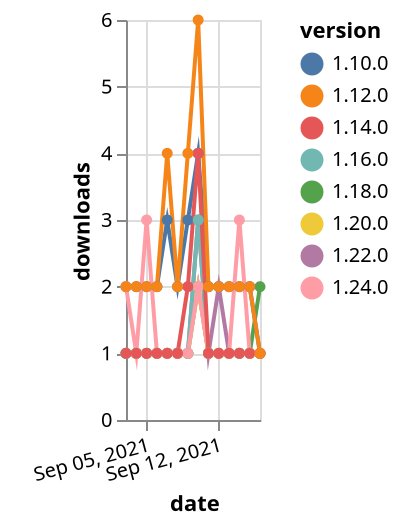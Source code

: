 {"$schema": "https://vega.github.io/schema/vega-lite/v5.json", "description": "A simple bar chart with embedded data.", "data": {"values": [{"date": "2021-09-03", "total": 207, "delta": 1, "version": "1.18.0"}, {"date": "2021-09-04", "total": 208, "delta": 1, "version": "1.18.0"}, {"date": "2021-09-05", "total": 209, "delta": 1, "version": "1.18.0"}, {"date": "2021-09-06", "total": 210, "delta": 1, "version": "1.18.0"}, {"date": "2021-09-07", "total": 211, "delta": 1, "version": "1.18.0"}, {"date": "2021-09-08", "total": 212, "delta": 1, "version": "1.18.0"}, {"date": "2021-09-09", "total": 213, "delta": 1, "version": "1.18.0"}, {"date": "2021-09-10", "total": 215, "delta": 2, "version": "1.18.0"}, {"date": "2021-09-11", "total": 216, "delta": 1, "version": "1.18.0"}, {"date": "2021-09-12", "total": 217, "delta": 1, "version": "1.18.0"}, {"date": "2021-09-13", "total": 218, "delta": 1, "version": "1.18.0"}, {"date": "2021-09-14", "total": 219, "delta": 1, "version": "1.18.0"}, {"date": "2021-09-15", "total": 220, "delta": 1, "version": "1.18.0"}, {"date": "2021-09-16", "total": 222, "delta": 2, "version": "1.18.0"}, {"date": "2021-09-03", "total": 202, "delta": 1, "version": "1.22.0"}, {"date": "2021-09-04", "total": 203, "delta": 1, "version": "1.22.0"}, {"date": "2021-09-05", "total": 204, "delta": 1, "version": "1.22.0"}, {"date": "2021-09-06", "total": 205, "delta": 1, "version": "1.22.0"}, {"date": "2021-09-07", "total": 206, "delta": 1, "version": "1.22.0"}, {"date": "2021-09-08", "total": 207, "delta": 1, "version": "1.22.0"}, {"date": "2021-09-09", "total": 208, "delta": 1, "version": "1.22.0"}, {"date": "2021-09-10", "total": 211, "delta": 3, "version": "1.22.0"}, {"date": "2021-09-11", "total": 212, "delta": 1, "version": "1.22.0"}, {"date": "2021-09-12", "total": 214, "delta": 2, "version": "1.22.0"}, {"date": "2021-09-13", "total": 215, "delta": 1, "version": "1.22.0"}, {"date": "2021-09-14", "total": 216, "delta": 1, "version": "1.22.0"}, {"date": "2021-09-15", "total": 217, "delta": 1, "version": "1.22.0"}, {"date": "2021-09-16", "total": 218, "delta": 1, "version": "1.22.0"}, {"date": "2021-09-03", "total": 2372, "delta": 2, "version": "1.10.0"}, {"date": "2021-09-04", "total": 2374, "delta": 2, "version": "1.10.0"}, {"date": "2021-09-05", "total": 2376, "delta": 2, "version": "1.10.0"}, {"date": "2021-09-06", "total": 2378, "delta": 2, "version": "1.10.0"}, {"date": "2021-09-07", "total": 2381, "delta": 3, "version": "1.10.0"}, {"date": "2021-09-08", "total": 2383, "delta": 2, "version": "1.10.0"}, {"date": "2021-09-09", "total": 2386, "delta": 3, "version": "1.10.0"}, {"date": "2021-09-10", "total": 2390, "delta": 4, "version": "1.10.0"}, {"date": "2021-09-11", "total": 2392, "delta": 2, "version": "1.10.0"}, {"date": "2021-09-12", "total": 2394, "delta": 2, "version": "1.10.0"}, {"date": "2021-09-13", "total": 2396, "delta": 2, "version": "1.10.0"}, {"date": "2021-09-14", "total": 2398, "delta": 2, "version": "1.10.0"}, {"date": "2021-09-15", "total": 2400, "delta": 2, "version": "1.10.0"}, {"date": "2021-09-16", "total": 2401, "delta": 1, "version": "1.10.0"}, {"date": "2021-09-03", "total": 174, "delta": 1, "version": "1.20.0"}, {"date": "2021-09-04", "total": 175, "delta": 1, "version": "1.20.0"}, {"date": "2021-09-05", "total": 176, "delta": 1, "version": "1.20.0"}, {"date": "2021-09-06", "total": 177, "delta": 1, "version": "1.20.0"}, {"date": "2021-09-07", "total": 178, "delta": 1, "version": "1.20.0"}, {"date": "2021-09-08", "total": 179, "delta": 1, "version": "1.20.0"}, {"date": "2021-09-09", "total": 180, "delta": 1, "version": "1.20.0"}, {"date": "2021-09-10", "total": 182, "delta": 2, "version": "1.20.0"}, {"date": "2021-09-11", "total": 183, "delta": 1, "version": "1.20.0"}, {"date": "2021-09-12", "total": 184, "delta": 1, "version": "1.20.0"}, {"date": "2021-09-13", "total": 185, "delta": 1, "version": "1.20.0"}, {"date": "2021-09-14", "total": 186, "delta": 1, "version": "1.20.0"}, {"date": "2021-09-15", "total": 187, "delta": 1, "version": "1.20.0"}, {"date": "2021-09-16", "total": 188, "delta": 1, "version": "1.20.0"}, {"date": "2021-09-03", "total": 206, "delta": 1, "version": "1.16.0"}, {"date": "2021-09-04", "total": 207, "delta": 1, "version": "1.16.0"}, {"date": "2021-09-05", "total": 208, "delta": 1, "version": "1.16.0"}, {"date": "2021-09-06", "total": 209, "delta": 1, "version": "1.16.0"}, {"date": "2021-09-07", "total": 210, "delta": 1, "version": "1.16.0"}, {"date": "2021-09-08", "total": 211, "delta": 1, "version": "1.16.0"}, {"date": "2021-09-09", "total": 212, "delta": 1, "version": "1.16.0"}, {"date": "2021-09-10", "total": 215, "delta": 3, "version": "1.16.0"}, {"date": "2021-09-11", "total": 216, "delta": 1, "version": "1.16.0"}, {"date": "2021-09-12", "total": 217, "delta": 1, "version": "1.16.0"}, {"date": "2021-09-13", "total": 218, "delta": 1, "version": "1.16.0"}, {"date": "2021-09-14", "total": 219, "delta": 1, "version": "1.16.0"}, {"date": "2021-09-15", "total": 220, "delta": 1, "version": "1.16.0"}, {"date": "2021-09-16", "total": 221, "delta": 1, "version": "1.16.0"}, {"date": "2021-09-03", "total": 119, "delta": 2, "version": "1.24.0"}, {"date": "2021-09-04", "total": 120, "delta": 1, "version": "1.24.0"}, {"date": "2021-09-05", "total": 123, "delta": 3, "version": "1.24.0"}, {"date": "2021-09-06", "total": 124, "delta": 1, "version": "1.24.0"}, {"date": "2021-09-07", "total": 125, "delta": 1, "version": "1.24.0"}, {"date": "2021-09-08", "total": 126, "delta": 1, "version": "1.24.0"}, {"date": "2021-09-09", "total": 127, "delta": 1, "version": "1.24.0"}, {"date": "2021-09-10", "total": 129, "delta": 2, "version": "1.24.0"}, {"date": "2021-09-11", "total": 130, "delta": 1, "version": "1.24.0"}, {"date": "2021-09-12", "total": 131, "delta": 1, "version": "1.24.0"}, {"date": "2021-09-13", "total": 132, "delta": 1, "version": "1.24.0"}, {"date": "2021-09-14", "total": 135, "delta": 3, "version": "1.24.0"}, {"date": "2021-09-15", "total": 136, "delta": 1, "version": "1.24.0"}, {"date": "2021-09-16", "total": 137, "delta": 1, "version": "1.24.0"}, {"date": "2021-09-03", "total": 419, "delta": 1, "version": "1.14.0"}, {"date": "2021-09-04", "total": 420, "delta": 1, "version": "1.14.0"}, {"date": "2021-09-05", "total": 421, "delta": 1, "version": "1.14.0"}, {"date": "2021-09-06", "total": 422, "delta": 1, "version": "1.14.0"}, {"date": "2021-09-07", "total": 423, "delta": 1, "version": "1.14.0"}, {"date": "2021-09-08", "total": 424, "delta": 1, "version": "1.14.0"}, {"date": "2021-09-09", "total": 426, "delta": 2, "version": "1.14.0"}, {"date": "2021-09-10", "total": 430, "delta": 4, "version": "1.14.0"}, {"date": "2021-09-11", "total": 431, "delta": 1, "version": "1.14.0"}, {"date": "2021-09-12", "total": 432, "delta": 1, "version": "1.14.0"}, {"date": "2021-09-13", "total": 433, "delta": 1, "version": "1.14.0"}, {"date": "2021-09-14", "total": 434, "delta": 1, "version": "1.14.0"}, {"date": "2021-09-15", "total": 435, "delta": 1, "version": "1.14.0"}, {"date": "2021-09-16", "total": 436, "delta": 1, "version": "1.14.0"}, {"date": "2021-09-03", "total": 2539, "delta": 2, "version": "1.12.0"}, {"date": "2021-09-04", "total": 2541, "delta": 2, "version": "1.12.0"}, {"date": "2021-09-05", "total": 2543, "delta": 2, "version": "1.12.0"}, {"date": "2021-09-06", "total": 2545, "delta": 2, "version": "1.12.0"}, {"date": "2021-09-07", "total": 2549, "delta": 4, "version": "1.12.0"}, {"date": "2021-09-08", "total": 2551, "delta": 2, "version": "1.12.0"}, {"date": "2021-09-09", "total": 2555, "delta": 4, "version": "1.12.0"}, {"date": "2021-09-10", "total": 2561, "delta": 6, "version": "1.12.0"}, {"date": "2021-09-11", "total": 2563, "delta": 2, "version": "1.12.0"}, {"date": "2021-09-12", "total": 2565, "delta": 2, "version": "1.12.0"}, {"date": "2021-09-13", "total": 2567, "delta": 2, "version": "1.12.0"}, {"date": "2021-09-14", "total": 2569, "delta": 2, "version": "1.12.0"}, {"date": "2021-09-15", "total": 2571, "delta": 2, "version": "1.12.0"}, {"date": "2021-09-16", "total": 2572, "delta": 1, "version": "1.12.0"}]}, "width": "container", "mark": {"type": "line", "point": {"filled": true}}, "encoding": {"x": {"field": "date", "type": "temporal", "timeUnit": "yearmonthdate", "title": "date", "axis": {"labelAngle": -15}}, "y": {"field": "delta", "type": "quantitative", "title": "downloads"}, "color": {"field": "version", "type": "nominal"}, "tooltip": {"field": "delta"}}}